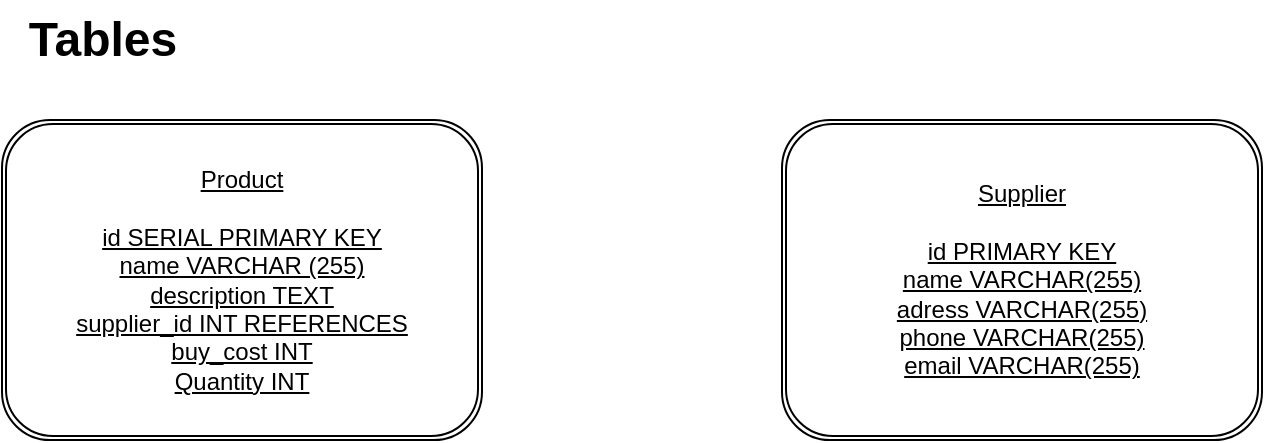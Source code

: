 <mxfile version="12.6.8" type="github">
  <diagram id="prtHgNgQTEPvFCAcTncT" name="Page-1">
    <mxGraphModel dx="786" dy="513" grid="1" gridSize="10" guides="1" tooltips="1" connect="1" arrows="1" fold="1" page="1" pageScale="1" pageWidth="827" pageHeight="1169" math="0" shadow="0">
      <root>
        <mxCell id="0"/>
        <mxCell id="1" parent="0"/>
        <mxCell id="xApgDLnKz8aSdz2nkVge-1" value="Tables" style="text;strokeColor=none;fillColor=none;html=1;fontSize=24;fontStyle=1;verticalAlign=middle;align=center;" vertex="1" parent="1">
          <mxGeometry x="20" y="20" width="100" height="40" as="geometry"/>
        </mxCell>
        <mxCell id="xApgDLnKz8aSdz2nkVge-2" value="&lt;u&gt;Product&lt;br&gt;&lt;br&gt;id SERIAL PRIMARY KEY&lt;br&gt;name VARCHAR (255)&lt;br&gt;description TEXT&lt;br&gt;supplier_id INT REFERENCES&lt;br&gt;buy_cost INT&lt;br&gt;Quantity INT&lt;br&gt;&lt;/u&gt;" style="shape=ext;double=1;rounded=1;whiteSpace=wrap;html=1;" vertex="1" parent="1">
          <mxGeometry x="20" y="80" width="240" height="160" as="geometry"/>
        </mxCell>
        <mxCell id="xApgDLnKz8aSdz2nkVge-3" value="&lt;u&gt;Supplier&lt;br&gt;&lt;br&gt;id PRIMARY KEY&lt;br&gt;name VARCHAR(255)&lt;br&gt;adress VARCHAR(255)&lt;br&gt;phone VARCHAR(255)&lt;br&gt;email VARCHAR(255)&lt;br&gt;&lt;/u&gt;" style="shape=ext;double=1;rounded=1;whiteSpace=wrap;html=1;" vertex="1" parent="1">
          <mxGeometry x="410" y="80" width="240" height="160" as="geometry"/>
        </mxCell>
      </root>
    </mxGraphModel>
  </diagram>
</mxfile>

